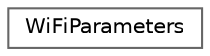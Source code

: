 digraph "Graphical Class Hierarchy"
{
 // LATEX_PDF_SIZE
  bgcolor="transparent";
  edge [fontname=Helvetica,fontsize=10,labelfontname=Helvetica,labelfontsize=10];
  node [fontname=Helvetica,fontsize=10,shape=box,height=0.2,width=0.4];
  rankdir="LR";
  Node0 [id="Node000000",label="WiFiParameters",height=0.2,width=0.4,color="grey40", fillcolor="white", style="filled",URL="$struct_wi_fi_parameters.html",tooltip=" "];
}
